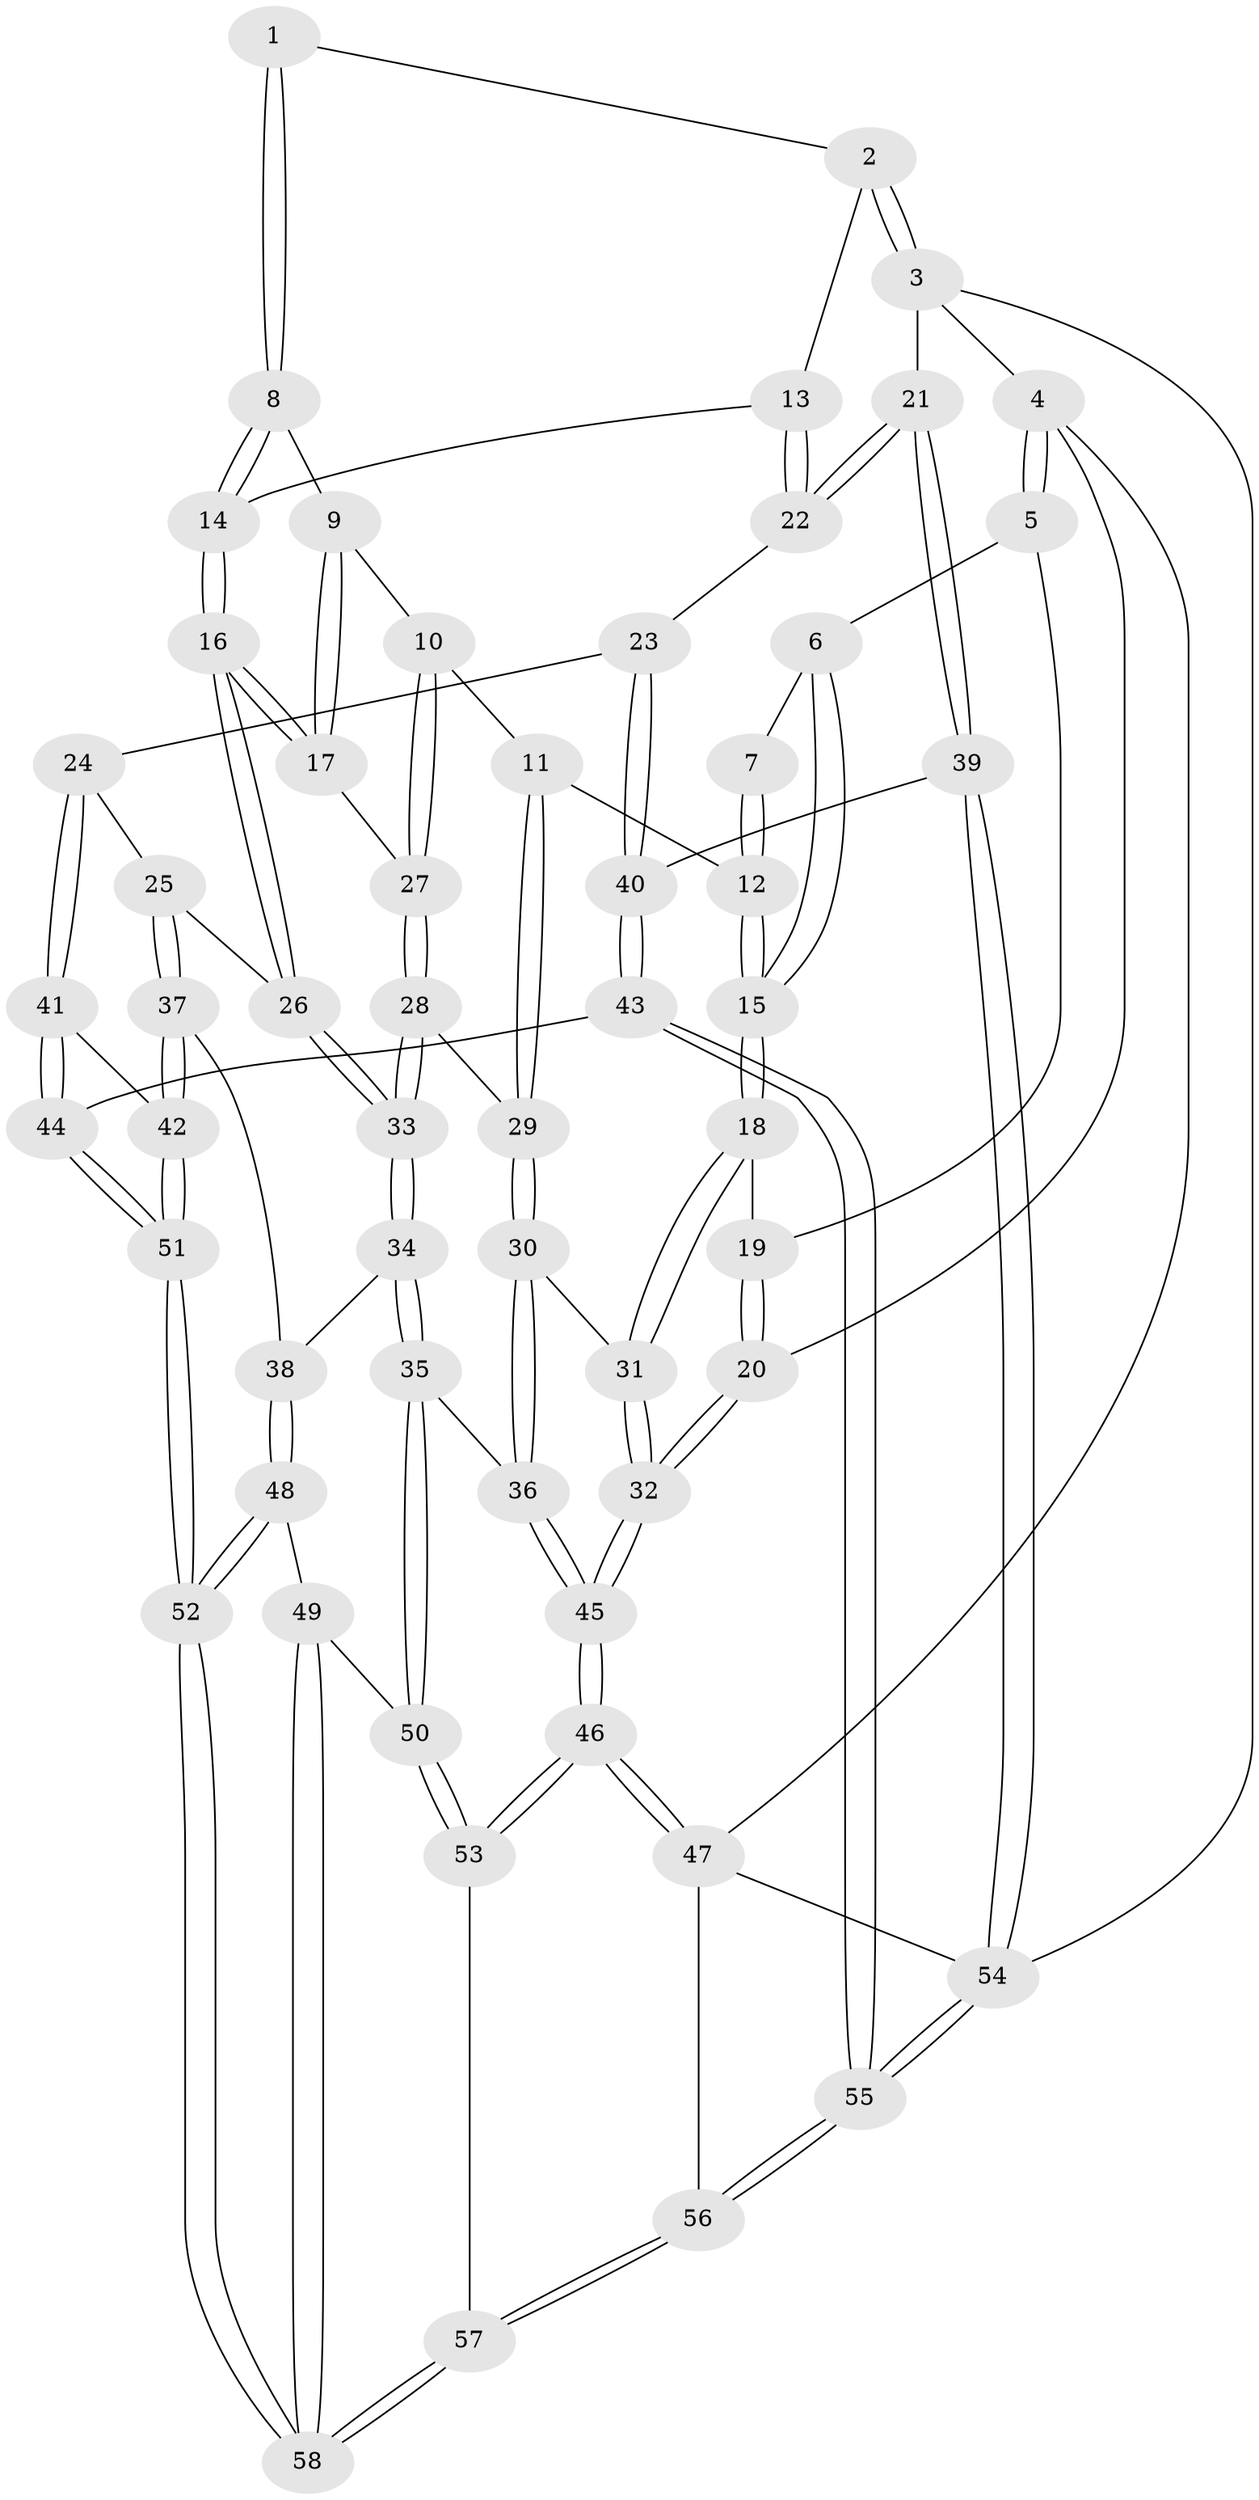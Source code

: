 // coarse degree distribution, {3: 0.2413793103448276, 6: 0.13793103448275862, 4: 0.3103448275862069, 5: 0.3103448275862069}
// Generated by graph-tools (version 1.1) at 2025/21/03/04/25 18:21:08]
// undirected, 58 vertices, 142 edges
graph export_dot {
graph [start="1"]
  node [color=gray90,style=filled];
  1 [pos="+0.4335696365532463+0"];
  2 [pos="+0.7893117988269511+0"];
  3 [pos="+1+0"];
  4 [pos="+0+0"];
  5 [pos="+0+0"];
  6 [pos="+0+0"];
  7 [pos="+0.3443589098353977+0"];
  8 [pos="+0.48929492649942874+0.014860140333650665"];
  9 [pos="+0.4554409358737478+0.11190655435333974"];
  10 [pos="+0.38184782828114594+0.21970037782536786"];
  11 [pos="+0.2891605451154584+0.23974336148090053"];
  12 [pos="+0.2501005874660754+0.23452624837543276"];
  13 [pos="+0.7659686285984373+0.16511562157233378"];
  14 [pos="+0.6858873153441053+0.17312254181173528"];
  15 [pos="+0.2390630926745696+0.2372498963212138"];
  16 [pos="+0.6003030750812817+0.36265670042896936"];
  17 [pos="+0.5548915705104226+0.33288472231128546"];
  18 [pos="+0.21679557704389693+0.2528459678519029"];
  19 [pos="+0.13924322075601245+0.2138829512391256"];
  20 [pos="+0+0.342905098562765"];
  21 [pos="+1+0.23461026796069975"];
  22 [pos="+1+0.256347263675668"];
  23 [pos="+0.8673765793789127+0.403436722049889"];
  24 [pos="+0.711337805120563+0.43991973023779224"];
  25 [pos="+0.6182884187504474+0.3911281708382364"];
  26 [pos="+0.6030327964075487+0.37566602125881127"];
  27 [pos="+0.4214906853856284+0.3040686948684178"];
  28 [pos="+0.37730545989756614+0.39470271010849217"];
  29 [pos="+0.33421038141706655+0.3832256254427279"];
  30 [pos="+0.1594667860327712+0.4317243090034289"];
  31 [pos="+0.14664100322001683+0.416452359533488"];
  32 [pos="+0+0.34560800117360696"];
  33 [pos="+0.4247371694584952+0.48109119666691"];
  34 [pos="+0.4208356479642707+0.4950831034524216"];
  35 [pos="+0.21292602936278987+0.5396219291159946"];
  36 [pos="+0.18275486362970894+0.49929220884061215"];
  37 [pos="+0.5618397333166698+0.5735593949798752"];
  38 [pos="+0.4414534752102746+0.5485571938452996"];
  39 [pos="+1+0.6291538582229904"];
  40 [pos="+0.8770065600782897+0.634857091154377"];
  41 [pos="+0.7089023153630206+0.4808988503061276"];
  42 [pos="+0.5733153695179639+0.5873510003355179"];
  43 [pos="+0.7591156134174202+0.7413688436225963"];
  44 [pos="+0.7265431405135073+0.7380387016572847"];
  45 [pos="+0+0.7963848803964172"];
  46 [pos="+0+1"];
  47 [pos="+0+1"];
  48 [pos="+0.4105883902706076+0.6766263163415405"];
  49 [pos="+0.2778559720278111+0.7580426202222759"];
  50 [pos="+0.23945179221733376+0.7696216561734409"];
  51 [pos="+0.6664537625677062+0.755916891658304"];
  52 [pos="+0.6661824526505349+0.7561203155068484"];
  53 [pos="+0.2256651144600888+0.7876465617543673"];
  54 [pos="+1+1"];
  55 [pos="+1+1"];
  56 [pos="+0.5431990476682899+1"];
  57 [pos="+0.5409043194173195+1"];
  58 [pos="+0.5958926602123454+0.8801745346451595"];
  1 -- 2;
  1 -- 8;
  1 -- 8;
  2 -- 3;
  2 -- 3;
  2 -- 13;
  3 -- 4;
  3 -- 21;
  3 -- 54;
  4 -- 5;
  4 -- 5;
  4 -- 20;
  4 -- 47;
  5 -- 6;
  5 -- 19;
  6 -- 7;
  6 -- 15;
  6 -- 15;
  7 -- 12;
  7 -- 12;
  8 -- 9;
  8 -- 14;
  8 -- 14;
  9 -- 10;
  9 -- 17;
  9 -- 17;
  10 -- 11;
  10 -- 27;
  10 -- 27;
  11 -- 12;
  11 -- 29;
  11 -- 29;
  12 -- 15;
  12 -- 15;
  13 -- 14;
  13 -- 22;
  13 -- 22;
  14 -- 16;
  14 -- 16;
  15 -- 18;
  15 -- 18;
  16 -- 17;
  16 -- 17;
  16 -- 26;
  16 -- 26;
  17 -- 27;
  18 -- 19;
  18 -- 31;
  18 -- 31;
  19 -- 20;
  19 -- 20;
  20 -- 32;
  20 -- 32;
  21 -- 22;
  21 -- 22;
  21 -- 39;
  21 -- 39;
  22 -- 23;
  23 -- 24;
  23 -- 40;
  23 -- 40;
  24 -- 25;
  24 -- 41;
  24 -- 41;
  25 -- 26;
  25 -- 37;
  25 -- 37;
  26 -- 33;
  26 -- 33;
  27 -- 28;
  27 -- 28;
  28 -- 29;
  28 -- 33;
  28 -- 33;
  29 -- 30;
  29 -- 30;
  30 -- 31;
  30 -- 36;
  30 -- 36;
  31 -- 32;
  31 -- 32;
  32 -- 45;
  32 -- 45;
  33 -- 34;
  33 -- 34;
  34 -- 35;
  34 -- 35;
  34 -- 38;
  35 -- 36;
  35 -- 50;
  35 -- 50;
  36 -- 45;
  36 -- 45;
  37 -- 38;
  37 -- 42;
  37 -- 42;
  38 -- 48;
  38 -- 48;
  39 -- 40;
  39 -- 54;
  39 -- 54;
  40 -- 43;
  40 -- 43;
  41 -- 42;
  41 -- 44;
  41 -- 44;
  42 -- 51;
  42 -- 51;
  43 -- 44;
  43 -- 55;
  43 -- 55;
  44 -- 51;
  44 -- 51;
  45 -- 46;
  45 -- 46;
  46 -- 47;
  46 -- 47;
  46 -- 53;
  46 -- 53;
  47 -- 56;
  47 -- 54;
  48 -- 49;
  48 -- 52;
  48 -- 52;
  49 -- 50;
  49 -- 58;
  49 -- 58;
  50 -- 53;
  50 -- 53;
  51 -- 52;
  51 -- 52;
  52 -- 58;
  52 -- 58;
  53 -- 57;
  54 -- 55;
  54 -- 55;
  55 -- 56;
  55 -- 56;
  56 -- 57;
  56 -- 57;
  57 -- 58;
  57 -- 58;
}
